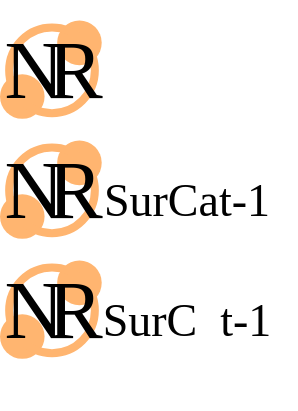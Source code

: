 <mxfile version="21.7.4" type="github">
  <diagram name="Page-1" id="Aepk1z3x0AU0BN8KnOkQ">
    <mxGraphModel dx="252" dy="190" grid="1" gridSize="10" guides="1" tooltips="1" connect="1" arrows="1" fold="1" page="1" pageScale="1" pageWidth="850" pageHeight="1100" math="0" shadow="0">
      <root>
        <mxCell id="0" />
        <mxCell id="1" parent="0" />
        <mxCell id="vjM24v7GKNgbKBQb0JpN-21" value="&lt;font style=&quot;font-size: 23px;&quot; data-font-src=&quot;https://fonts.googleapis.com/css?family=Fira+Sans&quot; face=&quot;Fira Sans&quot;&gt;SurCat-1&lt;/font&gt;" style="text;html=1;align=center;verticalAlign=middle;resizable=0;points=[];autosize=1;strokeColor=none;fillColor=none;" vertex="1" parent="1">
          <mxGeometry x="298" y="220" width="110" height="40" as="geometry" />
        </mxCell>
        <mxCell id="vjM24v7GKNgbKBQb0JpN-6" value="" style="group;movable=1;resizable=1;rotatable=1;deletable=1;editable=1;locked=0;connectable=1;" vertex="1" connectable="0" parent="1">
          <mxGeometry x="260" y="140" width="64" height="80" as="geometry" />
        </mxCell>
        <mxCell id="vjM24v7GKNgbKBQb0JpN-11" value="" style="group" vertex="1" connectable="0" parent="vjM24v7GKNgbKBQb0JpN-6">
          <mxGeometry y="10.286" width="50.857" height="49.143" as="geometry" />
        </mxCell>
        <mxCell id="vjM24v7GKNgbKBQb0JpN-10" value="" style="ellipse;whiteSpace=wrap;html=1;aspect=fixed;fillColor=#FFB570;strokeColor=none;strokeWidth=4;" vertex="1" parent="vjM24v7GKNgbKBQb0JpN-11">
          <mxGeometry y="26.857" width="22.286" height="22.286" as="geometry" />
        </mxCell>
        <mxCell id="vjM24v7GKNgbKBQb0JpN-9" value="" style="ellipse;whiteSpace=wrap;html=1;aspect=fixed;fillColor=#FFB570;strokeColor=none;strokeWidth=4;" vertex="1" parent="vjM24v7GKNgbKBQb0JpN-11">
          <mxGeometry x="28.571" width="22.286" height="22.286" as="geometry" />
        </mxCell>
        <mxCell id="vjM24v7GKNgbKBQb0JpN-2" value="" style="ellipse;whiteSpace=wrap;html=1;aspect=fixed;fillColor=none;strokeColor=#FFB570;strokeWidth=4;" vertex="1" parent="vjM24v7GKNgbKBQb0JpN-11">
          <mxGeometry x="4.571" y="3.429" width="42.857" height="42.857" as="geometry" />
        </mxCell>
        <mxCell id="vjM24v7GKNgbKBQb0JpN-1" value="&lt;font data-font-src=&quot;https://fonts.googleapis.com/css?family=Fira+Sans&quot; face=&quot;Fira Sans&quot; style=&quot;font-size: 41px;&quot;&gt;N&lt;/font&gt;" style="text;html=1;strokeColor=none;fillColor=none;align=center;verticalAlign=middle;whiteSpace=wrap;rounded=0;" vertex="1" parent="vjM24v7GKNgbKBQb0JpN-6">
          <mxGeometry y="26.286" width="34.286" height="17.143" as="geometry" />
        </mxCell>
        <mxCell id="vjM24v7GKNgbKBQb0JpN-3" value="&lt;span style=&quot;color: rgb(0, 0, 0); font-family: &amp;quot;Fira Sans&amp;quot;; font-size: 41px; font-style: normal; font-variant-ligatures: normal; font-variant-caps: normal; font-weight: 400; letter-spacing: normal; orphans: 2; text-align: center; text-indent: 0px; text-transform: none; widows: 2; word-spacing: 0px; -webkit-text-stroke-width: 0px; text-decoration-thickness: initial; text-decoration-style: initial; text-decoration-color: initial; float: none; display: inline !important;&quot;&gt;R&lt;/span&gt;" style="text;whiteSpace=wrap;html=1;fillColor=none;" vertex="1" parent="vjM24v7GKNgbKBQb0JpN-6">
          <mxGeometry x="21.857" y="4.29" width="36.571" height="80" as="geometry" />
        </mxCell>
        <mxCell id="vjM24v7GKNgbKBQb0JpN-14" value="" style="group;movable=1;resizable=1;rotatable=1;deletable=1;editable=1;locked=0;connectable=1;" vertex="1" connectable="0" parent="1">
          <mxGeometry x="260" y="200" width="64" height="80" as="geometry" />
        </mxCell>
        <mxCell id="vjM24v7GKNgbKBQb0JpN-15" value="" style="group" vertex="1" connectable="0" parent="vjM24v7GKNgbKBQb0JpN-14">
          <mxGeometry y="10.286" width="50.857" height="49.143" as="geometry" />
        </mxCell>
        <mxCell id="vjM24v7GKNgbKBQb0JpN-16" value="" style="ellipse;whiteSpace=wrap;html=1;aspect=fixed;fillColor=#FFB570;strokeColor=none;strokeWidth=4;" vertex="1" parent="vjM24v7GKNgbKBQb0JpN-15">
          <mxGeometry y="26.857" width="22.286" height="22.286" as="geometry" />
        </mxCell>
        <mxCell id="vjM24v7GKNgbKBQb0JpN-17" value="" style="ellipse;whiteSpace=wrap;html=1;aspect=fixed;fillColor=#FFB570;strokeColor=none;strokeWidth=4;" vertex="1" parent="vjM24v7GKNgbKBQb0JpN-15">
          <mxGeometry x="28.571" width="22.286" height="22.286" as="geometry" />
        </mxCell>
        <mxCell id="vjM24v7GKNgbKBQb0JpN-18" value="" style="ellipse;whiteSpace=wrap;html=1;aspect=fixed;fillColor=none;strokeColor=#FFB570;strokeWidth=4;" vertex="1" parent="vjM24v7GKNgbKBQb0JpN-15">
          <mxGeometry x="4.571" y="3.429" width="42.857" height="42.857" as="geometry" />
        </mxCell>
        <mxCell id="vjM24v7GKNgbKBQb0JpN-19" value="&lt;font data-font-src=&quot;https://fonts.googleapis.com/css?family=Fira+Sans&quot; face=&quot;Fira Sans&quot; style=&quot;font-size: 41px;&quot;&gt;N&lt;/font&gt;" style="text;html=1;strokeColor=none;fillColor=none;align=center;verticalAlign=middle;whiteSpace=wrap;rounded=0;" vertex="1" parent="vjM24v7GKNgbKBQb0JpN-14">
          <mxGeometry y="26.286" width="34.286" height="17.143" as="geometry" />
        </mxCell>
        <mxCell id="vjM24v7GKNgbKBQb0JpN-20" value="&lt;span style=&quot;color: rgb(0, 0, 0); font-family: &amp;quot;Fira Sans&amp;quot;; font-size: 41px; font-style: normal; font-variant-ligatures: normal; font-variant-caps: normal; font-weight: 400; letter-spacing: normal; orphans: 2; text-align: center; text-indent: 0px; text-transform: none; widows: 2; word-spacing: 0px; -webkit-text-stroke-width: 0px; text-decoration-thickness: initial; text-decoration-style: initial; text-decoration-color: initial; float: none; display: inline !important;&quot;&gt;R&lt;/span&gt;" style="text;whiteSpace=wrap;html=1;fillColor=none;" vertex="1" parent="vjM24v7GKNgbKBQb0JpN-14">
          <mxGeometry x="21.857" y="4.29" width="36.571" height="80" as="geometry" />
        </mxCell>
        <mxCell id="vjM24v7GKNgbKBQb0JpN-23" value="&lt;font style=&quot;font-size: 23px;&quot; data-font-src=&quot;https://fonts.googleapis.com/css?family=Fira+Sans&quot; face=&quot;Fira Sans&quot;&gt;SurC&amp;nbsp; t-1&lt;/font&gt;" style="text;html=1;align=center;verticalAlign=middle;resizable=0;points=[];autosize=1;strokeColor=none;fillColor=none;" vertex="1" parent="1">
          <mxGeometry x="298" y="280" width="110" height="40" as="geometry" />
        </mxCell>
        <mxCell id="vjM24v7GKNgbKBQb0JpN-24" value="" style="shape=image;verticalLabelPosition=bottom;labelBackgroundColor=default;verticalAlign=top;aspect=fixed;imageAspect=0;image=https://external-content.duckduckgo.com/iu/?u=https%3A%2F%2Fcdn4.iconfinder.com%2Fdata%2Ficons%2Fblack-cat-pattern%2F94%2Fcat2-512.png&amp;f=1&amp;nofb=1&amp;ipt=7d096a1cc81427f1f8c560dcbac715fca898a53b88fb4954a45cc367470c4480&amp;ipo=images;imageBackground=none;imageBorder=none;" vertex="1" parent="1">
          <mxGeometry x="355" y="290.75" width="20.5" height="20.5" as="geometry" />
        </mxCell>
        <mxCell id="vjM24v7GKNgbKBQb0JpN-25" value="" style="group;movable=1;resizable=1;rotatable=1;deletable=1;editable=1;locked=0;connectable=1;" vertex="1" connectable="0" parent="1">
          <mxGeometry x="260" y="260" width="64" height="80" as="geometry" />
        </mxCell>
        <mxCell id="vjM24v7GKNgbKBQb0JpN-26" value="" style="group" vertex="1" connectable="0" parent="vjM24v7GKNgbKBQb0JpN-25">
          <mxGeometry y="10.286" width="50.857" height="49.143" as="geometry" />
        </mxCell>
        <mxCell id="vjM24v7GKNgbKBQb0JpN-27" value="" style="ellipse;whiteSpace=wrap;html=1;aspect=fixed;fillColor=#FFB570;strokeColor=none;strokeWidth=4;" vertex="1" parent="vjM24v7GKNgbKBQb0JpN-26">
          <mxGeometry y="26.857" width="22.286" height="22.286" as="geometry" />
        </mxCell>
        <mxCell id="vjM24v7GKNgbKBQb0JpN-28" value="" style="ellipse;whiteSpace=wrap;html=1;aspect=fixed;fillColor=#FFB570;strokeColor=none;strokeWidth=4;" vertex="1" parent="vjM24v7GKNgbKBQb0JpN-26">
          <mxGeometry x="28.571" width="22.286" height="22.286" as="geometry" />
        </mxCell>
        <mxCell id="vjM24v7GKNgbKBQb0JpN-29" value="" style="ellipse;whiteSpace=wrap;html=1;aspect=fixed;fillColor=none;strokeColor=#FFB570;strokeWidth=4;" vertex="1" parent="vjM24v7GKNgbKBQb0JpN-26">
          <mxGeometry x="4.571" y="3.429" width="42.857" height="42.857" as="geometry" />
        </mxCell>
        <mxCell id="vjM24v7GKNgbKBQb0JpN-30" value="&lt;font data-font-src=&quot;https://fonts.googleapis.com/css?family=Fira+Sans&quot; face=&quot;Fira Sans&quot; style=&quot;font-size: 41px;&quot;&gt;N&lt;/font&gt;" style="text;html=1;strokeColor=none;fillColor=none;align=center;verticalAlign=middle;whiteSpace=wrap;rounded=0;" vertex="1" parent="vjM24v7GKNgbKBQb0JpN-25">
          <mxGeometry y="26.286" width="34.286" height="17.143" as="geometry" />
        </mxCell>
        <mxCell id="vjM24v7GKNgbKBQb0JpN-31" value="&lt;span style=&quot;color: rgb(0, 0, 0); font-family: &amp;quot;Fira Sans&amp;quot;; font-size: 41px; font-style: normal; font-variant-ligatures: normal; font-variant-caps: normal; font-weight: 400; letter-spacing: normal; orphans: 2; text-align: center; text-indent: 0px; text-transform: none; widows: 2; word-spacing: 0px; -webkit-text-stroke-width: 0px; text-decoration-thickness: initial; text-decoration-style: initial; text-decoration-color: initial; float: none; display: inline !important;&quot;&gt;R&lt;/span&gt;" style="text;whiteSpace=wrap;html=1;fillColor=none;" vertex="1" parent="vjM24v7GKNgbKBQb0JpN-25">
          <mxGeometry x="21.857" y="4.29" width="36.571" height="80" as="geometry" />
        </mxCell>
      </root>
    </mxGraphModel>
  </diagram>
</mxfile>
